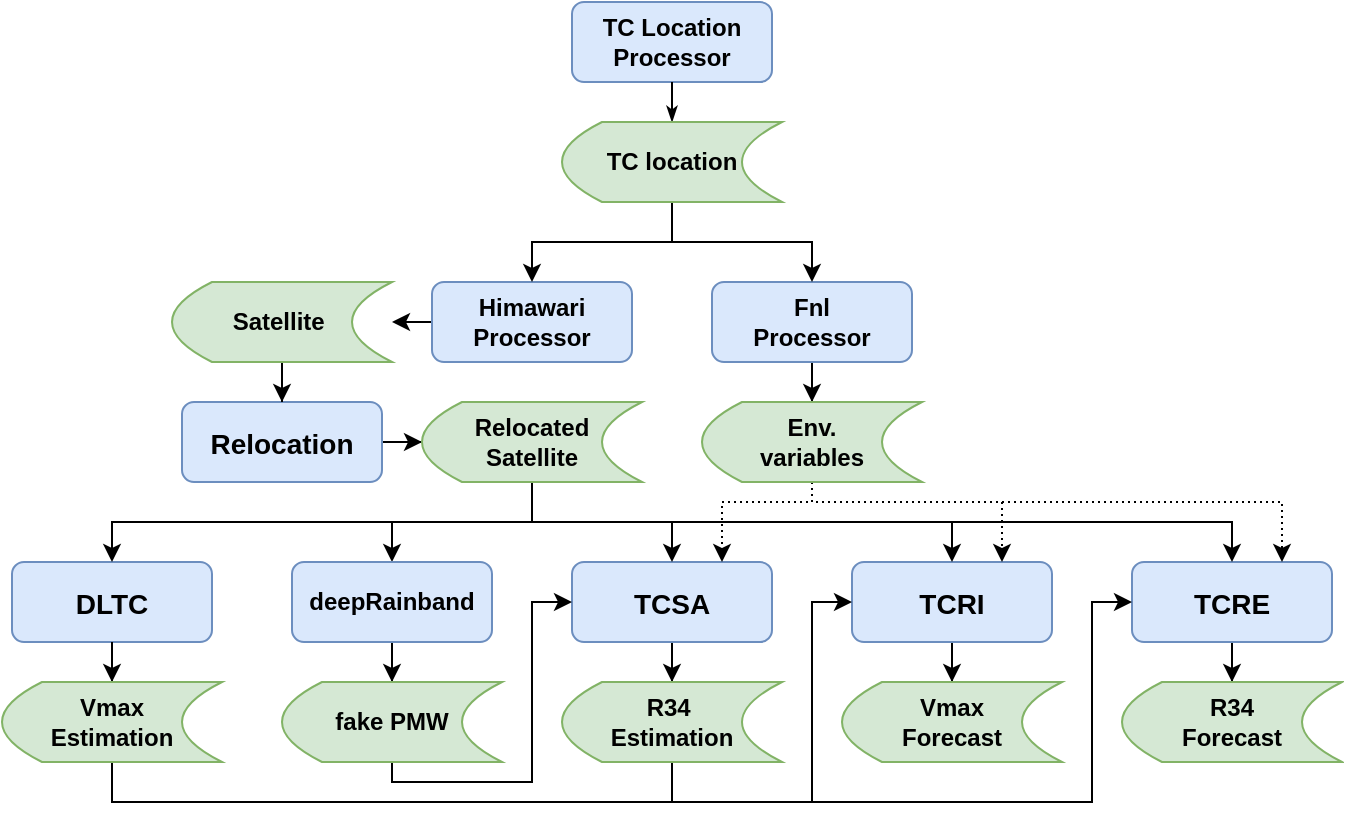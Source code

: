 <mxfile version="22.1.21" type="github">
  <diagram name="Page-1" id="74e2e168-ea6b-b213-b513-2b3c1d86103e">
    <mxGraphModel dx="912" dy="531" grid="1" gridSize="10" guides="1" tooltips="1" connect="1" arrows="1" fold="1" page="1" pageScale="1" pageWidth="1100" pageHeight="850" background="none" math="0" shadow="0">
      <root>
        <mxCell id="0" />
        <mxCell id="1" parent="0" />
        <mxCell id="xviSgolfPBOpMJryr8qm-25" value="&lt;font style=&quot;font-size: 12px;&quot;&gt;TC Location &lt;br style=&quot;&quot;&gt;Processor&lt;/font&gt;" style="rounded=1;whiteSpace=wrap;html=1;shadow=0;labelBackgroundColor=none;strokeWidth=1;fontFamily=Helvetica;fontSize=11;align=center;strokeColor=#6c8ebf;fillColor=#dae8fc;fontStyle=1" parent="1" vertex="1">
          <mxGeometry x="470" y="40" width="100" height="40" as="geometry" />
        </mxCell>
        <mxCell id="iOC6fSmJqCydzc7WDYuV-42" style="edgeStyle=orthogonalEdgeStyle;rounded=0;orthogonalLoop=1;jettySize=auto;html=1;exitX=0;exitY=0.5;exitDx=0;exitDy=0;entryX=1;entryY=0.5;entryDx=0;entryDy=0;fontFamily=Helvetica;fontStyle=1" edge="1" parent="1" source="xviSgolfPBOpMJryr8qm-26" target="iOC6fSmJqCydzc7WDYuV-5">
          <mxGeometry relative="1" as="geometry" />
        </mxCell>
        <mxCell id="xviSgolfPBOpMJryr8qm-26" value="&lt;font style=&quot;font-size: 12px;&quot;&gt;Himawari &lt;br style=&quot;&quot;&gt;Processor&lt;/font&gt;" style="rounded=1;whiteSpace=wrap;html=1;shadow=0;labelBackgroundColor=none;strokeWidth=1;fontFamily=Helvetica;fontSize=11;align=center;strokeColor=#6c8ebf;fillColor=#dae8fc;fontStyle=1" parent="1" vertex="1">
          <mxGeometry x="400" y="180" width="100" height="40" as="geometry" />
        </mxCell>
        <mxCell id="iOC6fSmJqCydzc7WDYuV-39" style="edgeStyle=orthogonalEdgeStyle;rounded=0;orthogonalLoop=1;jettySize=auto;html=1;entryX=0.5;entryY=0;entryDx=0;entryDy=0;fontFamily=Helvetica;fontStyle=1" edge="1" parent="1" source="xviSgolfPBOpMJryr8qm-27" target="iOC6fSmJqCydzc7WDYuV-7">
          <mxGeometry relative="1" as="geometry" />
        </mxCell>
        <mxCell id="xviSgolfPBOpMJryr8qm-27" value="&lt;font style=&quot;font-size: 12px;&quot;&gt;Fnl &lt;br style=&quot;&quot;&gt;Processor&lt;/font&gt;" style="rounded=1;whiteSpace=wrap;html=1;shadow=0;labelBackgroundColor=none;strokeWidth=1;fontFamily=Helvetica;fontSize=11;align=center;strokeColor=#6c8ebf;fillColor=#dae8fc;fontStyle=1" parent="1" vertex="1">
          <mxGeometry x="540" y="180" width="100" height="40" as="geometry" />
        </mxCell>
        <mxCell id="xviSgolfPBOpMJryr8qm-28" style="edgeStyle=orthogonalEdgeStyle;rounded=1;html=1;labelBackgroundColor=none;startArrow=none;startFill=0;startSize=5;endArrow=classicThin;endFill=1;endSize=5;jettySize=auto;orthogonalLoop=1;strokeWidth=1;fontFamily=Helvetica;fontSize=8;entryX=0.5;entryY=0;entryDx=0;entryDy=0;strokeColor=default;fontStyle=1" parent="1" source="xviSgolfPBOpMJryr8qm-25" target="iOC6fSmJqCydzc7WDYuV-32" edge="1">
          <mxGeometry relative="1" as="geometry">
            <mxPoint x="420" y="230" as="targetPoint" />
          </mxGeometry>
        </mxCell>
        <mxCell id="xviSgolfPBOpMJryr8qm-36" value="&lt;font style=&quot;font-size: 14px;&quot;&gt;DLTC&lt;/font&gt;" style="rounded=1;whiteSpace=wrap;html=1;shadow=0;labelBackgroundColor=none;strokeWidth=1;fontFamily=Helvetica;fontSize=16;align=center;strokeColor=#6c8ebf;fillColor=#dae8fc;fontStyle=1" parent="1" vertex="1">
          <mxGeometry x="190" y="320" width="100" height="40" as="geometry" />
        </mxCell>
        <mxCell id="iOC6fSmJqCydzc7WDYuV-71" style="edgeStyle=orthogonalEdgeStyle;rounded=0;orthogonalLoop=1;jettySize=auto;html=1;entryX=0.5;entryY=0;entryDx=0;entryDy=0;fontFamily=Helvetica;fontStyle=1" edge="1" parent="1" source="xviSgolfPBOpMJryr8qm-37" target="iOC6fSmJqCydzc7WDYuV-16">
          <mxGeometry relative="1" as="geometry" />
        </mxCell>
        <mxCell id="xviSgolfPBOpMJryr8qm-37" value="&lt;font style=&quot;font-size: 14px;&quot;&gt;TCSA&lt;/font&gt;" style="rounded=1;whiteSpace=wrap;html=1;shadow=0;labelBackgroundColor=none;strokeWidth=1;fontFamily=Helvetica;fontSize=16;align=center;strokeColor=#6c8ebf;fillColor=#dae8fc;fontStyle=1" parent="1" vertex="1">
          <mxGeometry x="470" y="320" width="100" height="40" as="geometry" />
        </mxCell>
        <mxCell id="iOC6fSmJqCydzc7WDYuV-50" style="edgeStyle=orthogonalEdgeStyle;rounded=0;orthogonalLoop=1;jettySize=auto;html=1;entryX=0.5;entryY=0;entryDx=0;entryDy=0;fontFamily=Helvetica;fontStyle=1" edge="1" parent="1" source="xviSgolfPBOpMJryr8qm-40" target="iOC6fSmJqCydzc7WDYuV-22">
          <mxGeometry relative="1" as="geometry" />
        </mxCell>
        <mxCell id="xviSgolfPBOpMJryr8qm-40" value="&lt;font style=&quot;font-size: 14px;&quot;&gt;TCRE&lt;/font&gt;" style="rounded=1;whiteSpace=wrap;html=1;shadow=0;labelBackgroundColor=none;strokeWidth=1;fontFamily=Helvetica;fontSize=16;align=center;strokeColor=#6c8ebf;fillColor=#dae8fc;fontStyle=1" parent="1" vertex="1">
          <mxGeometry x="750" y="320" width="100" height="40" as="geometry" />
        </mxCell>
        <mxCell id="iOC6fSmJqCydzc7WDYuV-72" style="edgeStyle=orthogonalEdgeStyle;rounded=0;orthogonalLoop=1;jettySize=auto;html=1;entryX=0.5;entryY=0;entryDx=0;entryDy=0;fontFamily=Helvetica;fontStyle=1" edge="1" parent="1" source="xviSgolfPBOpMJryr8qm-41" target="iOC6fSmJqCydzc7WDYuV-19">
          <mxGeometry relative="1" as="geometry" />
        </mxCell>
        <mxCell id="xviSgolfPBOpMJryr8qm-41" value="&lt;font style=&quot;font-size: 14px;&quot;&gt;TCRI&lt;/font&gt;" style="rounded=1;whiteSpace=wrap;html=1;shadow=0;labelBackgroundColor=none;strokeWidth=1;fontFamily=Helvetica;fontSize=16;align=center;strokeColor=#6c8ebf;fillColor=#dae8fc;fontStyle=1" parent="1" vertex="1">
          <mxGeometry x="610" y="320" width="100" height="40" as="geometry" />
        </mxCell>
        <mxCell id="xviSgolfPBOpMJryr8qm-47" style="edgeStyle=orthogonalEdgeStyle;rounded=0;orthogonalLoop=1;jettySize=auto;html=1;entryX=0.5;entryY=0;entryDx=0;entryDy=0;strokeColor=default;fontFamily=Helvetica;fontStyle=1" parent="1" source="xviSgolfPBOpMJryr8qm-36" target="iOC6fSmJqCydzc7WDYuV-18" edge="1">
          <mxGeometry relative="1" as="geometry">
            <mxPoint x="655" y="375" as="targetPoint" />
          </mxGeometry>
        </mxCell>
        <mxCell id="iOC6fSmJqCydzc7WDYuV-40" style="edgeStyle=orthogonalEdgeStyle;rounded=0;orthogonalLoop=1;jettySize=auto;html=1;entryX=0;entryY=0.5;entryDx=0;entryDy=0;fontFamily=Helvetica;fontStyle=1" edge="1" parent="1" source="xviSgolfPBOpMJryr8qm-60" target="iOC6fSmJqCydzc7WDYuV-2">
          <mxGeometry relative="1" as="geometry" />
        </mxCell>
        <mxCell id="xviSgolfPBOpMJryr8qm-60" value="&lt;font style=&quot;font-size: 14px;&quot;&gt;Relocation&lt;/font&gt;" style="rounded=1;whiteSpace=wrap;html=1;shadow=0;labelBackgroundColor=none;strokeWidth=1;fontFamily=Helvetica;fontSize=16;align=center;strokeColor=#6c8ebf;fillColor=#dae8fc;fontStyle=1" parent="1" vertex="1">
          <mxGeometry x="275" y="240" width="100" height="40" as="geometry" />
        </mxCell>
        <mxCell id="iOC6fSmJqCydzc7WDYuV-53" style="edgeStyle=orthogonalEdgeStyle;rounded=0;orthogonalLoop=1;jettySize=auto;html=1;entryX=0.5;entryY=0;entryDx=0;entryDy=0;fontFamily=Helvetica;fontStyle=1" edge="1" parent="1" source="iOC6fSmJqCydzc7WDYuV-2" target="iOC6fSmJqCydzc7WDYuV-10">
          <mxGeometry relative="1" as="geometry" />
        </mxCell>
        <mxCell id="iOC6fSmJqCydzc7WDYuV-76" style="edgeStyle=orthogonalEdgeStyle;rounded=0;orthogonalLoop=1;jettySize=auto;html=1;entryX=0.5;entryY=0;entryDx=0;entryDy=0;" edge="1" parent="1" source="iOC6fSmJqCydzc7WDYuV-2" target="xviSgolfPBOpMJryr8qm-36">
          <mxGeometry relative="1" as="geometry">
            <Array as="points">
              <mxPoint x="450" y="300" />
              <mxPoint x="240" y="300" />
            </Array>
          </mxGeometry>
        </mxCell>
        <mxCell id="iOC6fSmJqCydzc7WDYuV-77" style="edgeStyle=orthogonalEdgeStyle;rounded=0;orthogonalLoop=1;jettySize=auto;html=1;entryX=0.5;entryY=0;entryDx=0;entryDy=0;" edge="1" parent="1" source="iOC6fSmJqCydzc7WDYuV-2" target="xviSgolfPBOpMJryr8qm-37">
          <mxGeometry relative="1" as="geometry" />
        </mxCell>
        <mxCell id="iOC6fSmJqCydzc7WDYuV-78" style="edgeStyle=orthogonalEdgeStyle;rounded=0;orthogonalLoop=1;jettySize=auto;html=1;entryX=0.5;entryY=0;entryDx=0;entryDy=0;" edge="1" parent="1" source="iOC6fSmJqCydzc7WDYuV-2" target="xviSgolfPBOpMJryr8qm-41">
          <mxGeometry relative="1" as="geometry">
            <Array as="points">
              <mxPoint x="450" y="300" />
              <mxPoint x="660" y="300" />
            </Array>
          </mxGeometry>
        </mxCell>
        <mxCell id="iOC6fSmJqCydzc7WDYuV-79" style="edgeStyle=orthogonalEdgeStyle;rounded=0;orthogonalLoop=1;jettySize=auto;html=1;entryX=0.5;entryY=0;entryDx=0;entryDy=0;" edge="1" parent="1" source="iOC6fSmJqCydzc7WDYuV-2" target="xviSgolfPBOpMJryr8qm-40">
          <mxGeometry relative="1" as="geometry">
            <Array as="points">
              <mxPoint x="450" y="300" />
              <mxPoint x="800" y="300" />
            </Array>
          </mxGeometry>
        </mxCell>
        <mxCell id="iOC6fSmJqCydzc7WDYuV-2" value="&lt;span&gt;Relocated &lt;br&gt;Satellite&lt;/span&gt;" style="shape=dataStorage;whiteSpace=wrap;html=1;fixedSize=1;fillColor=#d5e8d4;strokeColor=#82b366;fontFamily=Helvetica;fontStyle=1" vertex="1" parent="1">
          <mxGeometry x="395" y="240" width="110" height="40" as="geometry" />
        </mxCell>
        <mxCell id="iOC6fSmJqCydzc7WDYuV-44" style="edgeStyle=orthogonalEdgeStyle;rounded=0;orthogonalLoop=1;jettySize=auto;html=1;entryX=0.5;entryY=0;entryDx=0;entryDy=0;fontFamily=Helvetica;fontStyle=1" edge="1" parent="1" source="iOC6fSmJqCydzc7WDYuV-5" target="xviSgolfPBOpMJryr8qm-60">
          <mxGeometry relative="1" as="geometry" />
        </mxCell>
        <mxCell id="iOC6fSmJqCydzc7WDYuV-5" value="&lt;span&gt;Satellite&amp;nbsp;&lt;/span&gt;" style="shape=dataStorage;whiteSpace=wrap;html=1;fixedSize=1;fillColor=#d5e8d4;strokeColor=#82b366;fontFamily=Helvetica;fontStyle=1" vertex="1" parent="1">
          <mxGeometry x="270" y="180" width="110" height="40" as="geometry" />
        </mxCell>
        <mxCell id="iOC6fSmJqCydzc7WDYuV-80" style="edgeStyle=orthogonalEdgeStyle;rounded=0;orthogonalLoop=1;jettySize=auto;html=1;entryX=0.75;entryY=0;entryDx=0;entryDy=0;dashed=1;dashPattern=1 2;" edge="1" parent="1" source="iOC6fSmJqCydzc7WDYuV-7" target="xviSgolfPBOpMJryr8qm-41">
          <mxGeometry relative="1" as="geometry">
            <Array as="points">
              <mxPoint x="590" y="290" />
              <mxPoint x="685" y="290" />
            </Array>
          </mxGeometry>
        </mxCell>
        <mxCell id="iOC6fSmJqCydzc7WDYuV-81" style="edgeStyle=orthogonalEdgeStyle;rounded=0;orthogonalLoop=1;jettySize=auto;html=1;entryX=0.75;entryY=0;entryDx=0;entryDy=0;dashed=1;dashPattern=1 2;" edge="1" parent="1" source="iOC6fSmJqCydzc7WDYuV-7" target="xviSgolfPBOpMJryr8qm-37">
          <mxGeometry relative="1" as="geometry">
            <Array as="points">
              <mxPoint x="590" y="290" />
              <mxPoint x="545" y="290" />
            </Array>
          </mxGeometry>
        </mxCell>
        <mxCell id="iOC6fSmJqCydzc7WDYuV-82" style="edgeStyle=orthogonalEdgeStyle;rounded=0;orthogonalLoop=1;jettySize=auto;html=1;entryX=0.75;entryY=0;entryDx=0;entryDy=0;dashed=1;dashPattern=1 2;" edge="1" parent="1" source="iOC6fSmJqCydzc7WDYuV-7" target="xviSgolfPBOpMJryr8qm-40">
          <mxGeometry relative="1" as="geometry">
            <Array as="points">
              <mxPoint x="590" y="290" />
              <mxPoint x="825" y="290" />
            </Array>
          </mxGeometry>
        </mxCell>
        <mxCell id="iOC6fSmJqCydzc7WDYuV-7" value="&lt;span&gt;Env.&lt;br&gt;variables&lt;br&gt;&lt;/span&gt;" style="shape=dataStorage;whiteSpace=wrap;html=1;fixedSize=1;fillColor=#d5e8d4;strokeColor=#82b366;fontFamily=Helvetica;fontStyle=1" vertex="1" parent="1">
          <mxGeometry x="535" y="240" width="110" height="40" as="geometry" />
        </mxCell>
        <mxCell id="iOC6fSmJqCydzc7WDYuV-45" style="edgeStyle=orthogonalEdgeStyle;rounded=0;orthogonalLoop=1;jettySize=auto;html=1;entryX=0.5;entryY=0;entryDx=0;entryDy=0;fontFamily=Helvetica;fontStyle=1" edge="1" parent="1" source="iOC6fSmJqCydzc7WDYuV-10" target="iOC6fSmJqCydzc7WDYuV-15">
          <mxGeometry relative="1" as="geometry" />
        </mxCell>
        <mxCell id="iOC6fSmJqCydzc7WDYuV-10" value="deepRainband" style="rounded=1;whiteSpace=wrap;html=1;shadow=0;labelBackgroundColor=none;strokeWidth=1;fontFamily=Helvetica;fontSize=12;align=center;strokeColor=#6c8ebf;fillColor=#dae8fc;fontStyle=1" vertex="1" parent="1">
          <mxGeometry x="330" y="320" width="100" height="40" as="geometry" />
        </mxCell>
        <mxCell id="iOC6fSmJqCydzc7WDYuV-51" style="edgeStyle=orthogonalEdgeStyle;rounded=0;orthogonalLoop=1;jettySize=auto;html=1;entryX=0;entryY=0.5;entryDx=0;entryDy=0;fontFamily=Helvetica;fontStyle=1" edge="1" parent="1" source="iOC6fSmJqCydzc7WDYuV-15" target="xviSgolfPBOpMJryr8qm-37">
          <mxGeometry relative="1" as="geometry">
            <Array as="points">
              <mxPoint x="380" y="430" />
              <mxPoint x="450" y="430" />
              <mxPoint x="450" y="340" />
            </Array>
          </mxGeometry>
        </mxCell>
        <mxCell id="iOC6fSmJqCydzc7WDYuV-15" value="fake PMW" style="shape=dataStorage;whiteSpace=wrap;html=1;fixedSize=1;fillColor=#d5e8d4;strokeColor=#82b366;fontFamily=Helvetica;fontStyle=1" vertex="1" parent="1">
          <mxGeometry x="325" y="380" width="110" height="40" as="geometry" />
        </mxCell>
        <mxCell id="iOC6fSmJqCydzc7WDYuV-70" style="edgeStyle=orthogonalEdgeStyle;rounded=0;orthogonalLoop=1;jettySize=auto;html=1;entryX=0;entryY=0.5;entryDx=0;entryDy=0;exitX=0.5;exitY=1;exitDx=0;exitDy=0;fontFamily=Helvetica;fontStyle=1" edge="1" parent="1" source="iOC6fSmJqCydzc7WDYuV-16" target="xviSgolfPBOpMJryr8qm-40">
          <mxGeometry relative="1" as="geometry">
            <Array as="points">
              <mxPoint x="520" y="440" />
              <mxPoint x="730" y="440" />
              <mxPoint x="730" y="340" />
            </Array>
          </mxGeometry>
        </mxCell>
        <mxCell id="iOC6fSmJqCydzc7WDYuV-16" value="R34&amp;nbsp;&lt;br&gt;Estimation" style="shape=dataStorage;whiteSpace=wrap;html=1;fixedSize=1;fillColor=#d5e8d4;strokeColor=#82b366;fontFamily=Helvetica;fontStyle=1" vertex="1" parent="1">
          <mxGeometry x="465" y="380" width="110" height="40" as="geometry" />
        </mxCell>
        <mxCell id="iOC6fSmJqCydzc7WDYuV-83" style="edgeStyle=orthogonalEdgeStyle;rounded=0;orthogonalLoop=1;jettySize=auto;html=1;entryX=0;entryY=0.5;entryDx=0;entryDy=0;" edge="1" parent="1" source="iOC6fSmJqCydzc7WDYuV-18" target="xviSgolfPBOpMJryr8qm-41">
          <mxGeometry relative="1" as="geometry">
            <Array as="points">
              <mxPoint x="240" y="440" />
              <mxPoint x="590" y="440" />
              <mxPoint x="590" y="340" />
            </Array>
          </mxGeometry>
        </mxCell>
        <mxCell id="iOC6fSmJqCydzc7WDYuV-18" value="Vmax &lt;br&gt;Estimation" style="shape=dataStorage;whiteSpace=wrap;html=1;fixedSize=1;fillColor=#d5e8d4;strokeColor=#82b366;fontFamily=Helvetica;fontStyle=1" vertex="1" parent="1">
          <mxGeometry x="185" y="380" width="110" height="40" as="geometry" />
        </mxCell>
        <mxCell id="iOC6fSmJqCydzc7WDYuV-19" value="Vmax &lt;br&gt;Forecast" style="shape=dataStorage;whiteSpace=wrap;html=1;fixedSize=1;fillColor=#d5e8d4;strokeColor=#82b366;fontFamily=Helvetica;fontStyle=1" vertex="1" parent="1">
          <mxGeometry x="605" y="380" width="110" height="40" as="geometry" />
        </mxCell>
        <mxCell id="iOC6fSmJqCydzc7WDYuV-22" value="R34&lt;br&gt;Forecast" style="shape=dataStorage;whiteSpace=wrap;html=1;fixedSize=1;fillColor=#d5e8d4;strokeColor=#82b366;fontFamily=Helvetica;fontStyle=1" vertex="1" parent="1">
          <mxGeometry x="745" y="380" width="110" height="40" as="geometry" />
        </mxCell>
        <mxCell id="iOC6fSmJqCydzc7WDYuV-34" style="edgeStyle=orthogonalEdgeStyle;rounded=0;orthogonalLoop=1;jettySize=auto;html=1;entryX=0.5;entryY=0;entryDx=0;entryDy=0;fontFamily=Helvetica;fontStyle=1" edge="1" parent="1" source="iOC6fSmJqCydzc7WDYuV-32" target="xviSgolfPBOpMJryr8qm-26">
          <mxGeometry relative="1" as="geometry">
            <Array as="points">
              <mxPoint x="520" y="160" />
              <mxPoint x="450" y="160" />
            </Array>
          </mxGeometry>
        </mxCell>
        <mxCell id="iOC6fSmJqCydzc7WDYuV-36" style="edgeStyle=orthogonalEdgeStyle;rounded=0;orthogonalLoop=1;jettySize=auto;html=1;entryX=0.5;entryY=0;entryDx=0;entryDy=0;fontFamily=Helvetica;fontStyle=1" edge="1" parent="1" source="iOC6fSmJqCydzc7WDYuV-32" target="xviSgolfPBOpMJryr8qm-27">
          <mxGeometry relative="1" as="geometry">
            <Array as="points">
              <mxPoint x="520" y="160" />
              <mxPoint x="590" y="160" />
            </Array>
          </mxGeometry>
        </mxCell>
        <mxCell id="iOC6fSmJqCydzc7WDYuV-32" value="&lt;span&gt;TC location&lt;/span&gt;" style="shape=dataStorage;whiteSpace=wrap;html=1;fixedSize=1;fillColor=#d5e8d4;strokeColor=#82b366;align=center;fontFamily=Helvetica;fontStyle=1" vertex="1" parent="1">
          <mxGeometry x="465" y="100" width="110" height="40" as="geometry" />
        </mxCell>
      </root>
    </mxGraphModel>
  </diagram>
</mxfile>
